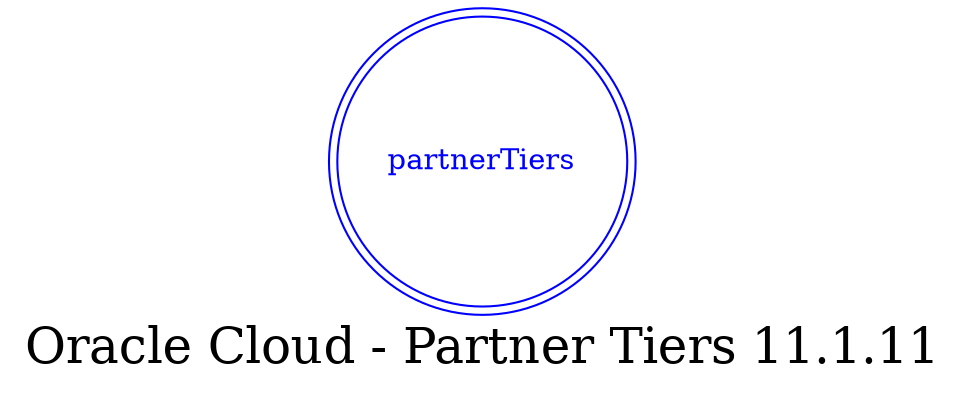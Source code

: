 digraph LexiconGraph {
graph[label="Oracle Cloud - Partner Tiers 11.1.11", fontsize=24]
splines=true
"partnerTiers" [color=blue, fontcolor=blue, shape=doublecircle]
}
